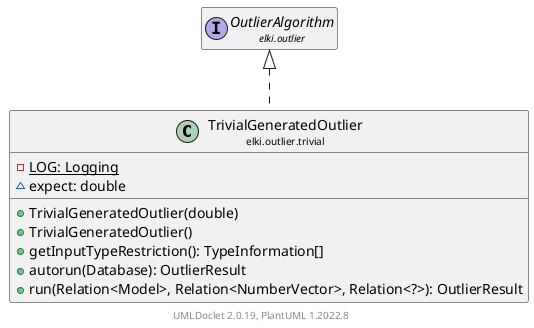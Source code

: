 @startuml
    remove .*\.(Instance|Par|Parameterizer|Factory)$
    set namespaceSeparator none
    hide empty fields
    hide empty methods

    class "<size:14>TrivialGeneratedOutlier\n<size:10>elki.outlier.trivial" as elki.outlier.trivial.TrivialGeneratedOutlier [[TrivialGeneratedOutlier.html]] {
        {static} -LOG: Logging
        ~expect: double
        +TrivialGeneratedOutlier(double)
        +TrivialGeneratedOutlier()
        +getInputTypeRestriction(): TypeInformation[]
        +autorun(Database): OutlierResult
        +run(Relation<Model>, Relation<NumberVector>, Relation<?>): OutlierResult
    }

    interface "<size:14>OutlierAlgorithm\n<size:10>elki.outlier" as elki.outlier.OutlierAlgorithm [[../OutlierAlgorithm.html]]
    class "<size:14>TrivialGeneratedOutlier.Par\n<size:10>elki.outlier.trivial" as elki.outlier.trivial.TrivialGeneratedOutlier.Par [[TrivialGeneratedOutlier.Par.html]]

    elki.outlier.OutlierAlgorithm <|.. elki.outlier.trivial.TrivialGeneratedOutlier
    elki.outlier.trivial.TrivialGeneratedOutlier +-- elki.outlier.trivial.TrivialGeneratedOutlier.Par

    center footer UMLDoclet 2.0.19, PlantUML 1.2022.8
@enduml
